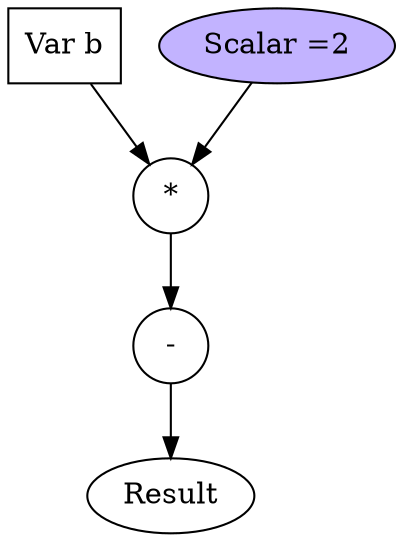 digraph sum{
	1 [label="-", shape=circle];
	2 [label="*", shape=circle];
	3 [label="Var b", shape=box];
	4 [label="Scalar =2", style="filled", fillcolor=".7 .3 1.0"];
	1 -> Result ;
	2 -> 1;
	3 -> 2;
	4 -> 2;
}